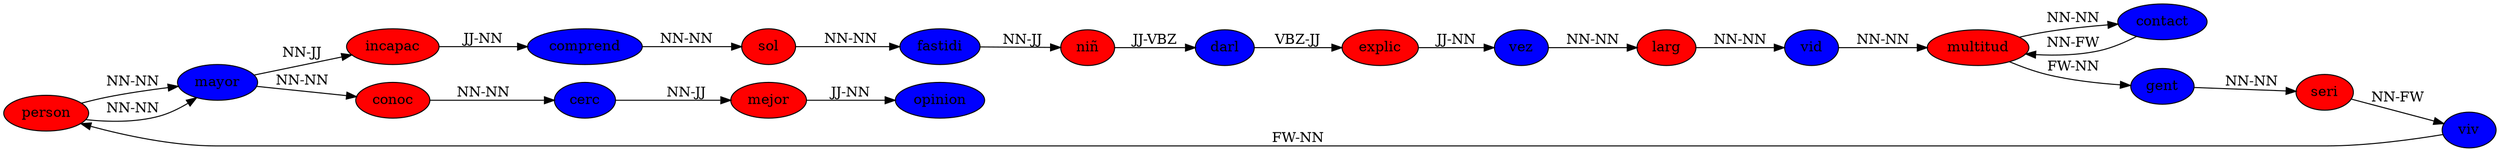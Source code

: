 digraph G {
	rankdir=LR
	person [fillcolor=Red style=filled]
	mayor [fillcolor=Blue style=filled]
	incapac [fillcolor=Red style=filled]
	comprend [fillcolor=Blue style=filled]
	sol [fillcolor=Red style=filled]
	fastidi [fillcolor=Blue style=filled]
	"niñ" [fillcolor=Red style=filled]
	darl [fillcolor=Blue style=filled]
	explic [fillcolor=Red style=filled]
	vez [fillcolor=Blue style=filled]
	larg [fillcolor=Red style=filled]
	vid [fillcolor=Blue style=filled]
	multitud [fillcolor=Red style=filled]
	contact [fillcolor=Blue style=filled]
	gent [fillcolor=Blue style=filled]
	seri [fillcolor=Red style=filled]
	viv [fillcolor=Blue style=filled]
	conoc [fillcolor=Red style=filled]
	cerc [fillcolor=Blue style=filled]
	mejor [fillcolor=Red style=filled]
	opinion [fillcolor=Blue style=filled]
	person -> mayor [label="NN-NN"]
	mayor -> incapac [label="NN-JJ"]
	incapac -> comprend [label="JJ-NN"]
	comprend -> sol [label="NN-NN"]
	sol -> fastidi [label="NN-NN"]
	fastidi -> "niñ" [label="NN-JJ"]
	"niñ" -> darl [label="JJ-VBZ"]
	darl -> explic [label="VBZ-JJ"]
	explic -> vez [label="JJ-NN"]
	vez -> larg [label="NN-NN"]
	larg -> vid [label="NN-NN"]
	vid -> multitud [label="NN-NN"]
	multitud -> contact [label="NN-NN"]
	contact -> multitud [label="NN-FW"]
	multitud -> gent [label="FW-NN"]
	gent -> seri [label="NN-NN"]
	seri -> viv [label="NN-FW"]
	viv -> person [label="FW-NN"]
	person -> mayor [label="NN-NN"]
	mayor -> conoc [label="NN-NN"]
	conoc -> cerc [label="NN-NN"]
	cerc -> mejor [label="NN-JJ"]
	mejor -> opinion [label="JJ-NN"]
}
